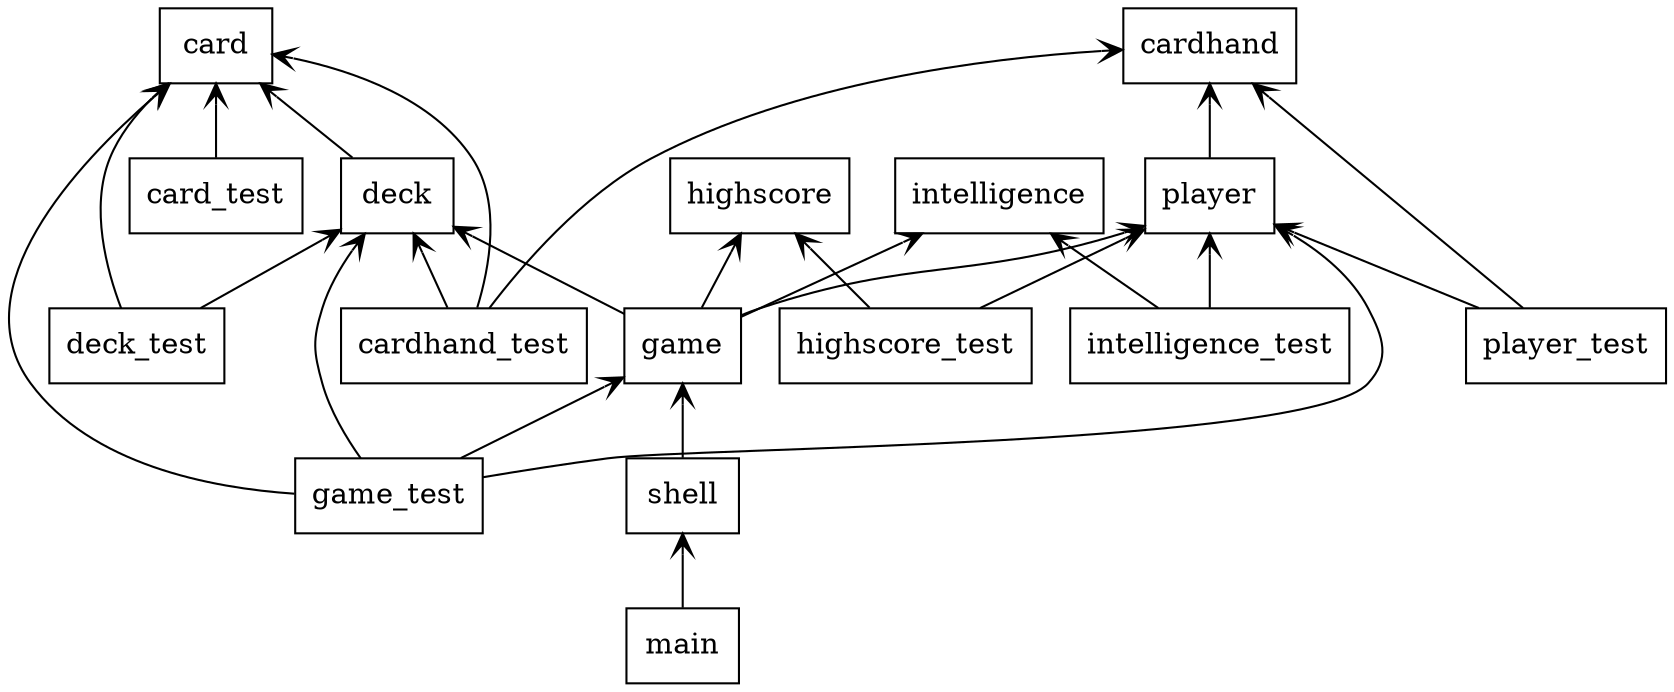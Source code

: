 digraph "packages" {
charset="utf-8"
rankdir=BT
"0" [label="card", shape="box"];
"1" [label="card_test", shape="box"];
"2" [label="cardhand", shape="box"];
"3" [label="cardhand_test", shape="box"];
"4" [label="deck", shape="box"];
"5" [label="deck_test", shape="box"];
"6" [label="game", shape="box"];
"7" [label="game_test", shape="box"];
"8" [label="highscore", shape="box"];
"9" [label="highscore_test", shape="box"];
"10" [label="intelligence", shape="box"];
"11" [label="intelligence_test", shape="box"];
"12" [label="main", shape="box"];
"13" [label="player", shape="box"];
"14" [label="player_test", shape="box"];
"15" [label="shell", shape="box"];
"1" -> "0" [arrowhead="open", arrowtail="none"];
"3" -> "0" [arrowhead="open", arrowtail="none"];
"3" -> "2" [arrowhead="open", arrowtail="none"];
"3" -> "4" [arrowhead="open", arrowtail="none"];
"4" -> "0" [arrowhead="open", arrowtail="none"];
"5" -> "0" [arrowhead="open", arrowtail="none"];
"5" -> "4" [arrowhead="open", arrowtail="none"];
"6" -> "4" [arrowhead="open", arrowtail="none"];
"6" -> "8" [arrowhead="open", arrowtail="none"];
"6" -> "10" [arrowhead="open", arrowtail="none"];
"6" -> "13" [arrowhead="open", arrowtail="none"];
"7" -> "0" [arrowhead="open", arrowtail="none"];
"7" -> "4" [arrowhead="open", arrowtail="none"];
"7" -> "6" [arrowhead="open", arrowtail="none"];
"7" -> "13" [arrowhead="open", arrowtail="none"];
"9" -> "8" [arrowhead="open", arrowtail="none"];
"9" -> "13" [arrowhead="open", arrowtail="none"];
"11" -> "10" [arrowhead="open", arrowtail="none"];
"11" -> "13" [arrowhead="open", arrowtail="none"];
"12" -> "15" [arrowhead="open", arrowtail="none"];
"13" -> "2" [arrowhead="open", arrowtail="none"];
"14" -> "2" [arrowhead="open", arrowtail="none"];
"14" -> "13" [arrowhead="open", arrowtail="none"];
"15" -> "6" [arrowhead="open", arrowtail="none"];
}

